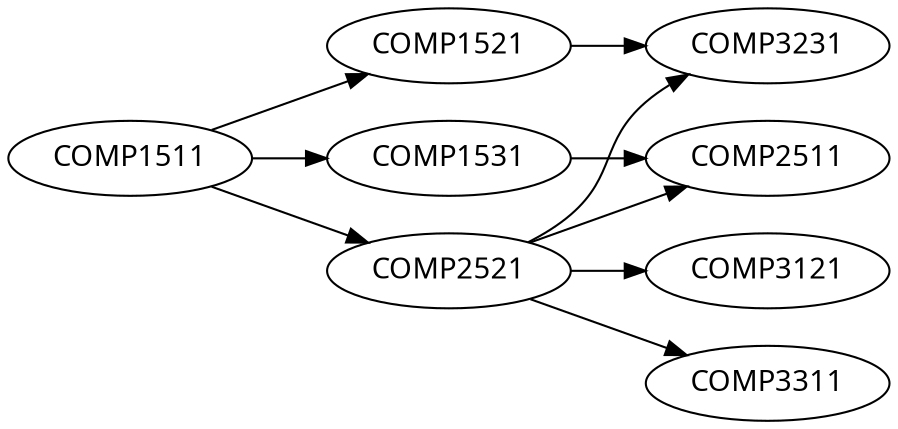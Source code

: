 //! dot
digraph "context" { rankdir=LR;
    node [fontname="Fira Sans"];
    COMP1511 -> COMP1521;
    COMP1511 -> COMP1531;
    COMP1511 -> COMP2521;
    COMP1531 -> COMP2511;
    COMP2521 -> COMP2511;
    COMP2521 -> COMP3121;
    COMP2521 -> COMP3311;
    COMP1521 -> COMP3231;
    COMP2521 -> COMP3231;
}